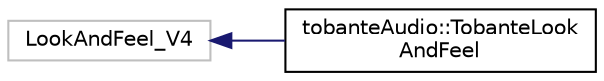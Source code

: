 digraph "Graphical Class Hierarchy"
{
  edge [fontname="Helvetica",fontsize="10",labelfontname="Helvetica",labelfontsize="10"];
  node [fontname="Helvetica",fontsize="10",shape=record];
  rankdir="LR";
  Node11 [label="LookAndFeel_V4",height=0.2,width=0.4,color="grey75", fillcolor="white", style="filled"];
  Node11 -> Node0 [dir="back",color="midnightblue",fontsize="10",style="solid",fontname="Helvetica"];
  Node0 [label="tobanteAudio::TobanteLook\lAndFeel",height=0.2,width=0.4,color="black", fillcolor="white", style="filled",URL="$classtobanteAudio_1_1TobanteLookAndFeel.html",tooltip="Look and feel (theme) for all widgets. "];
}
